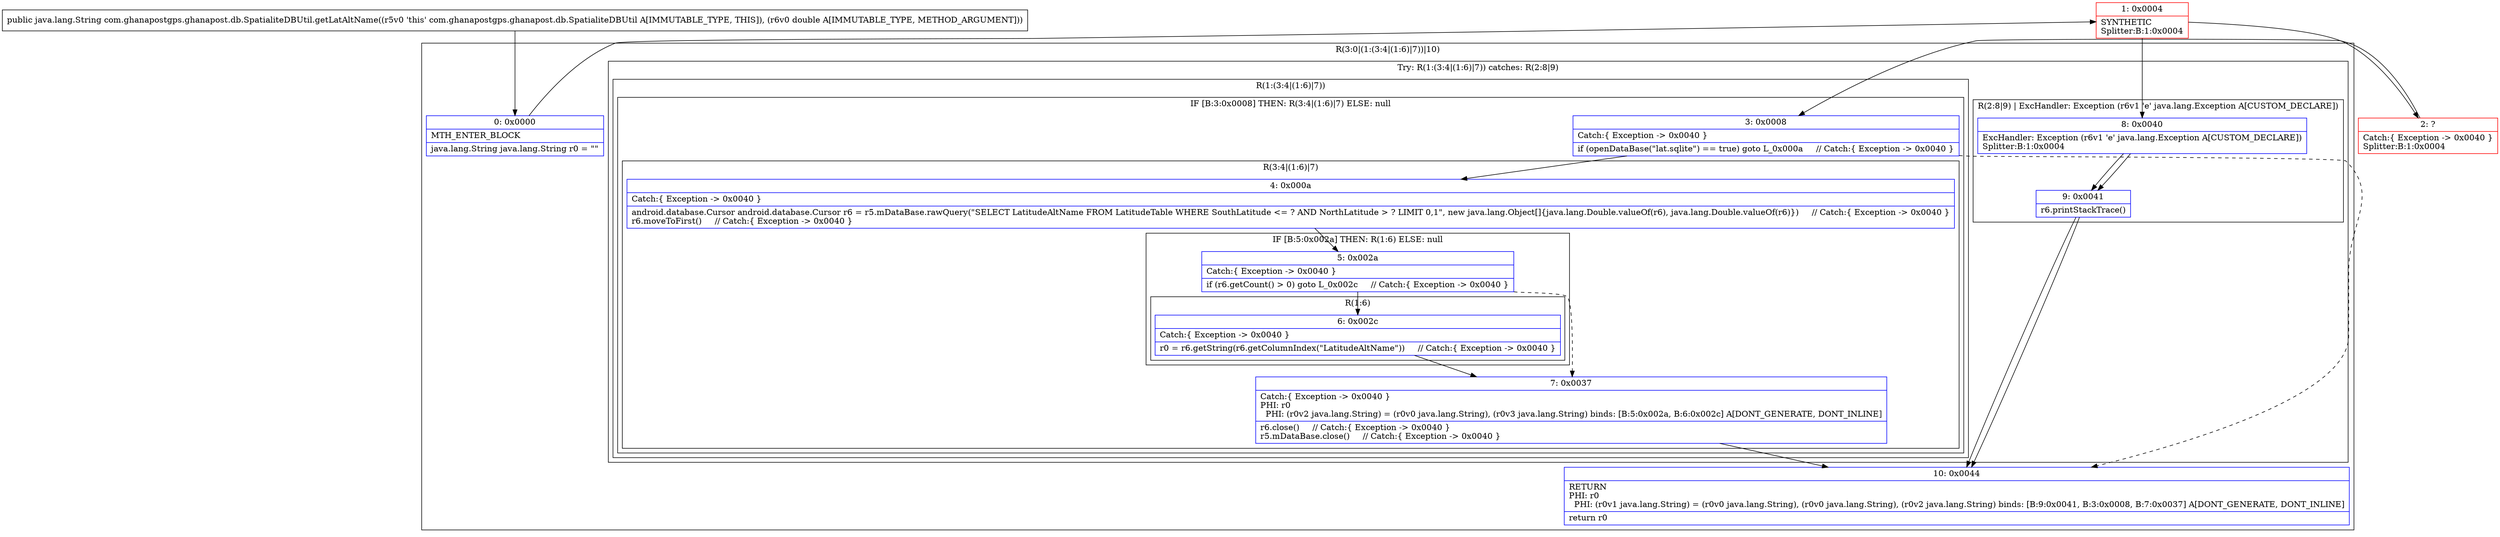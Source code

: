 digraph "CFG forcom.ghanapostgps.ghanapost.db.SpatialiteDBUtil.getLatAltName(D)Ljava\/lang\/String;" {
subgraph cluster_Region_1194932775 {
label = "R(3:0|(1:(3:4|(1:6)|7))|10)";
node [shape=record,color=blue];
Node_0 [shape=record,label="{0\:\ 0x0000|MTH_ENTER_BLOCK\l|java.lang.String java.lang.String r0 = \"\"\l}"];
subgraph cluster_TryCatchRegion_1612482161 {
label = "Try: R(1:(3:4|(1:6)|7)) catches: R(2:8|9)";
node [shape=record,color=blue];
subgraph cluster_Region_804678297 {
label = "R(1:(3:4|(1:6)|7))";
node [shape=record,color=blue];
subgraph cluster_IfRegion_977357931 {
label = "IF [B:3:0x0008] THEN: R(3:4|(1:6)|7) ELSE: null";
node [shape=record,color=blue];
Node_3 [shape=record,label="{3\:\ 0x0008|Catch:\{ Exception \-\> 0x0040 \}\l|if (openDataBase(\"lat.sqlite\") == true) goto L_0x000a     \/\/ Catch:\{ Exception \-\> 0x0040 \}\l}"];
subgraph cluster_Region_1490298763 {
label = "R(3:4|(1:6)|7)";
node [shape=record,color=blue];
Node_4 [shape=record,label="{4\:\ 0x000a|Catch:\{ Exception \-\> 0x0040 \}\l|android.database.Cursor android.database.Cursor r6 = r5.mDataBase.rawQuery(\"SELECT LatitudeAltName FROM LatitudeTable WHERE SouthLatitude \<= ? AND NorthLatitude \> ? LIMIT 0,1\", new java.lang.Object[]\{java.lang.Double.valueOf(r6), java.lang.Double.valueOf(r6)\})     \/\/ Catch:\{ Exception \-\> 0x0040 \}\lr6.moveToFirst()     \/\/ Catch:\{ Exception \-\> 0x0040 \}\l}"];
subgraph cluster_IfRegion_803323154 {
label = "IF [B:5:0x002a] THEN: R(1:6) ELSE: null";
node [shape=record,color=blue];
Node_5 [shape=record,label="{5\:\ 0x002a|Catch:\{ Exception \-\> 0x0040 \}\l|if (r6.getCount() \> 0) goto L_0x002c     \/\/ Catch:\{ Exception \-\> 0x0040 \}\l}"];
subgraph cluster_Region_1984845729 {
label = "R(1:6)";
node [shape=record,color=blue];
Node_6 [shape=record,label="{6\:\ 0x002c|Catch:\{ Exception \-\> 0x0040 \}\l|r0 = r6.getString(r6.getColumnIndex(\"LatitudeAltName\"))     \/\/ Catch:\{ Exception \-\> 0x0040 \}\l}"];
}
}
Node_7 [shape=record,label="{7\:\ 0x0037|Catch:\{ Exception \-\> 0x0040 \}\lPHI: r0 \l  PHI: (r0v2 java.lang.String) = (r0v0 java.lang.String), (r0v3 java.lang.String) binds: [B:5:0x002a, B:6:0x002c] A[DONT_GENERATE, DONT_INLINE]\l|r6.close()     \/\/ Catch:\{ Exception \-\> 0x0040 \}\lr5.mDataBase.close()     \/\/ Catch:\{ Exception \-\> 0x0040 \}\l}"];
}
}
}
subgraph cluster_Region_1881595895 {
label = "R(2:8|9) | ExcHandler: Exception (r6v1 'e' java.lang.Exception A[CUSTOM_DECLARE])\l";
node [shape=record,color=blue];
Node_8 [shape=record,label="{8\:\ 0x0040|ExcHandler: Exception (r6v1 'e' java.lang.Exception A[CUSTOM_DECLARE])\lSplitter:B:1:0x0004\l}"];
Node_9 [shape=record,label="{9\:\ 0x0041|r6.printStackTrace()\l}"];
}
}
Node_10 [shape=record,label="{10\:\ 0x0044|RETURN\lPHI: r0 \l  PHI: (r0v1 java.lang.String) = (r0v0 java.lang.String), (r0v0 java.lang.String), (r0v2 java.lang.String) binds: [B:9:0x0041, B:3:0x0008, B:7:0x0037] A[DONT_GENERATE, DONT_INLINE]\l|return r0\l}"];
}
subgraph cluster_Region_1881595895 {
label = "R(2:8|9) | ExcHandler: Exception (r6v1 'e' java.lang.Exception A[CUSTOM_DECLARE])\l";
node [shape=record,color=blue];
Node_8 [shape=record,label="{8\:\ 0x0040|ExcHandler: Exception (r6v1 'e' java.lang.Exception A[CUSTOM_DECLARE])\lSplitter:B:1:0x0004\l}"];
Node_9 [shape=record,label="{9\:\ 0x0041|r6.printStackTrace()\l}"];
}
Node_1 [shape=record,color=red,label="{1\:\ 0x0004|SYNTHETIC\lSplitter:B:1:0x0004\l}"];
Node_2 [shape=record,color=red,label="{2\:\ ?|Catch:\{ Exception \-\> 0x0040 \}\lSplitter:B:1:0x0004\l}"];
MethodNode[shape=record,label="{public java.lang.String com.ghanapostgps.ghanapost.db.SpatialiteDBUtil.getLatAltName((r5v0 'this' com.ghanapostgps.ghanapost.db.SpatialiteDBUtil A[IMMUTABLE_TYPE, THIS]), (r6v0 double A[IMMUTABLE_TYPE, METHOD_ARGUMENT])) }"];
MethodNode -> Node_0;
Node_0 -> Node_1;
Node_3 -> Node_4;
Node_3 -> Node_10[style=dashed];
Node_4 -> Node_5;
Node_5 -> Node_6;
Node_5 -> Node_7[style=dashed];
Node_6 -> Node_7;
Node_7 -> Node_10;
Node_8 -> Node_9;
Node_9 -> Node_10;
Node_8 -> Node_9;
Node_9 -> Node_10;
Node_1 -> Node_2;
Node_1 -> Node_8;
Node_2 -> Node_3;
}

